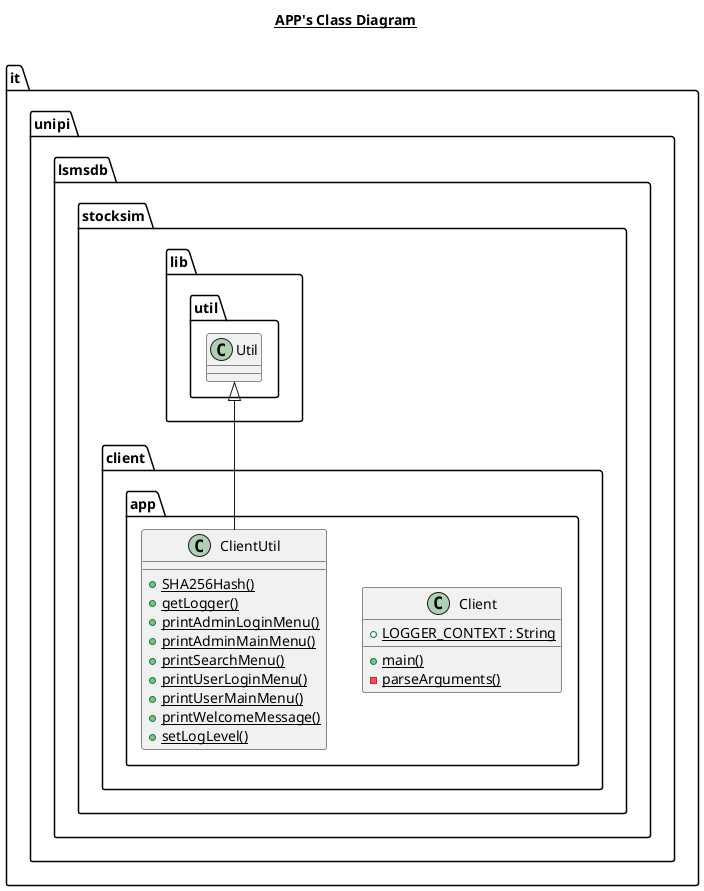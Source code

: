 @startuml

title __APP's Class Diagram__\n

  namespace it.unipi.lsmsdb.stocksim.client.app {
    class it.unipi.lsmsdb.stocksim.client.app.Client {
        {static} + LOGGER_CONTEXT : String
        {static} + main()
        {static} - parseArguments()
    }
  }
  

  namespace it.unipi.lsmsdb.stocksim.client.app {
    class it.unipi.lsmsdb.stocksim.client.app.ClientUtil {
        {static} + SHA256Hash()
        {static} + getLogger()
        {static} + printAdminLoginMenu()
        {static} + printAdminMainMenu()
        {static} + printSearchMenu()
        {static} + printUserLoginMenu()
        {static} + printUserMainMenu()
        {static} + printWelcomeMessage()
        {static} + setLogLevel()
    }
  }
  

  it.unipi.lsmsdb.stocksim.client.app.ClientUtil -up-|> it.unipi.lsmsdb.stocksim.lib.util.Util

@enduml
